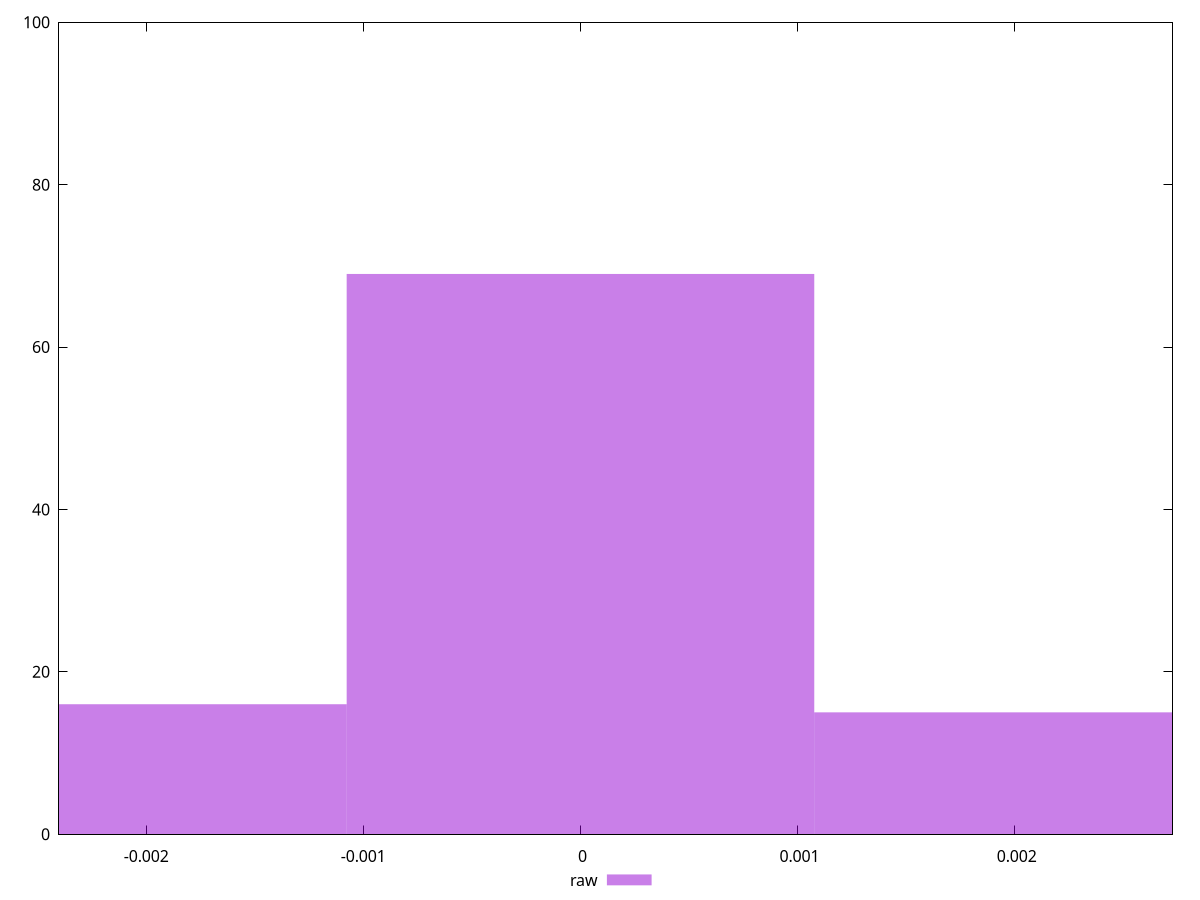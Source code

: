 reset

$raw <<EOF
0.002153297062010275 15
-0.002153297062010275 16
0 69
EOF

set key outside below
set boxwidth 0.002153297062010275
set xrange [-0.002401458469591224:0.0027264234817201104]
set yrange [0:100]
set trange [0:100]
set style fill transparent solid 0.5 noborder
set terminal svg size 640, 490 enhanced background rgb 'white'
set output "reprap/meta/pScore-difference/samples/pages/raw/histogram.svg"

plot $raw title "raw" with boxes

reset
